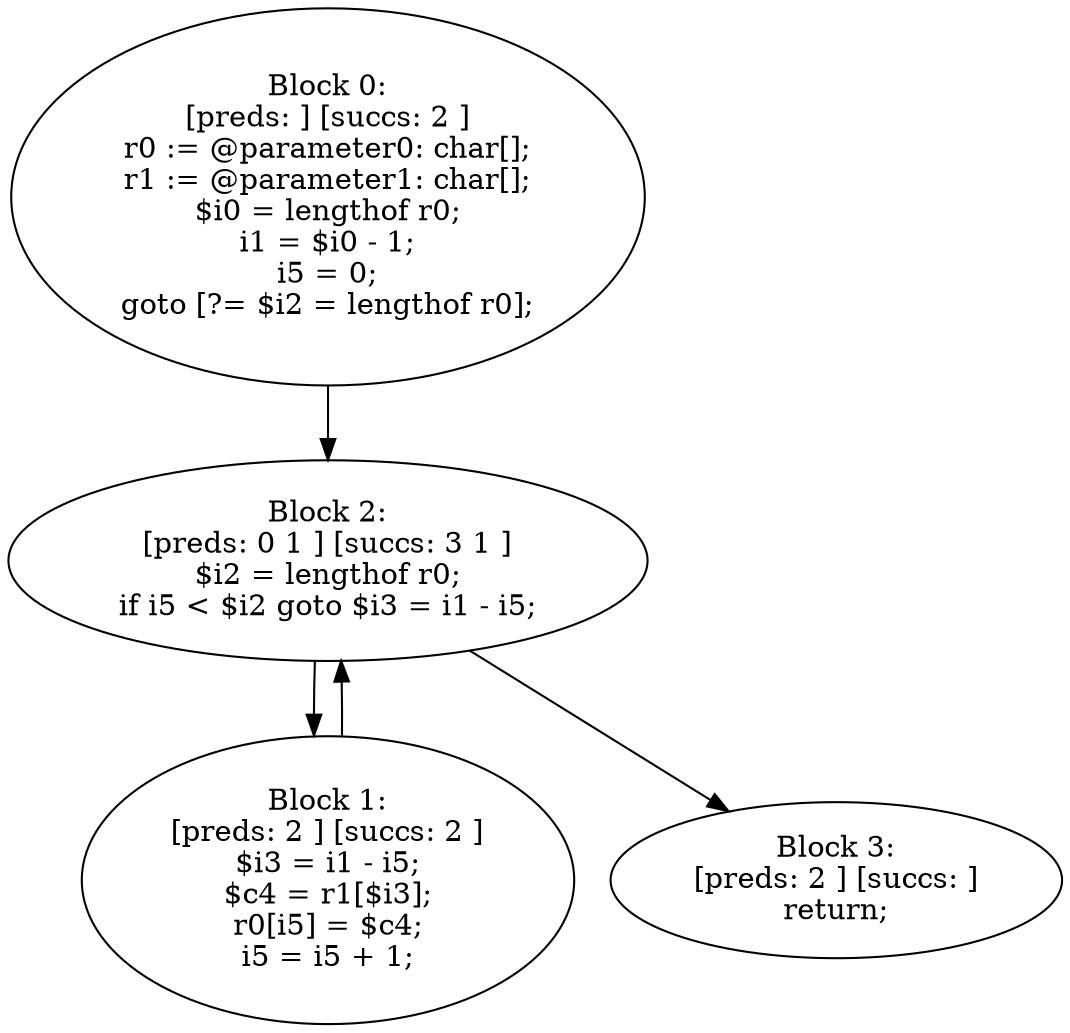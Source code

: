 digraph "unitGraph" {
    "Block 0:
[preds: ] [succs: 2 ]
r0 := @parameter0: char[];
r1 := @parameter1: char[];
$i0 = lengthof r0;
i1 = $i0 - 1;
i5 = 0;
goto [?= $i2 = lengthof r0];
"
    "Block 1:
[preds: 2 ] [succs: 2 ]
$i3 = i1 - i5;
$c4 = r1[$i3];
r0[i5] = $c4;
i5 = i5 + 1;
"
    "Block 2:
[preds: 0 1 ] [succs: 3 1 ]
$i2 = lengthof r0;
if i5 < $i2 goto $i3 = i1 - i5;
"
    "Block 3:
[preds: 2 ] [succs: ]
return;
"
    "Block 0:
[preds: ] [succs: 2 ]
r0 := @parameter0: char[];
r1 := @parameter1: char[];
$i0 = lengthof r0;
i1 = $i0 - 1;
i5 = 0;
goto [?= $i2 = lengthof r0];
"->"Block 2:
[preds: 0 1 ] [succs: 3 1 ]
$i2 = lengthof r0;
if i5 < $i2 goto $i3 = i1 - i5;
";
    "Block 1:
[preds: 2 ] [succs: 2 ]
$i3 = i1 - i5;
$c4 = r1[$i3];
r0[i5] = $c4;
i5 = i5 + 1;
"->"Block 2:
[preds: 0 1 ] [succs: 3 1 ]
$i2 = lengthof r0;
if i5 < $i2 goto $i3 = i1 - i5;
";
    "Block 2:
[preds: 0 1 ] [succs: 3 1 ]
$i2 = lengthof r0;
if i5 < $i2 goto $i3 = i1 - i5;
"->"Block 3:
[preds: 2 ] [succs: ]
return;
";
    "Block 2:
[preds: 0 1 ] [succs: 3 1 ]
$i2 = lengthof r0;
if i5 < $i2 goto $i3 = i1 - i5;
"->"Block 1:
[preds: 2 ] [succs: 2 ]
$i3 = i1 - i5;
$c4 = r1[$i3];
r0[i5] = $c4;
i5 = i5 + 1;
";
}

